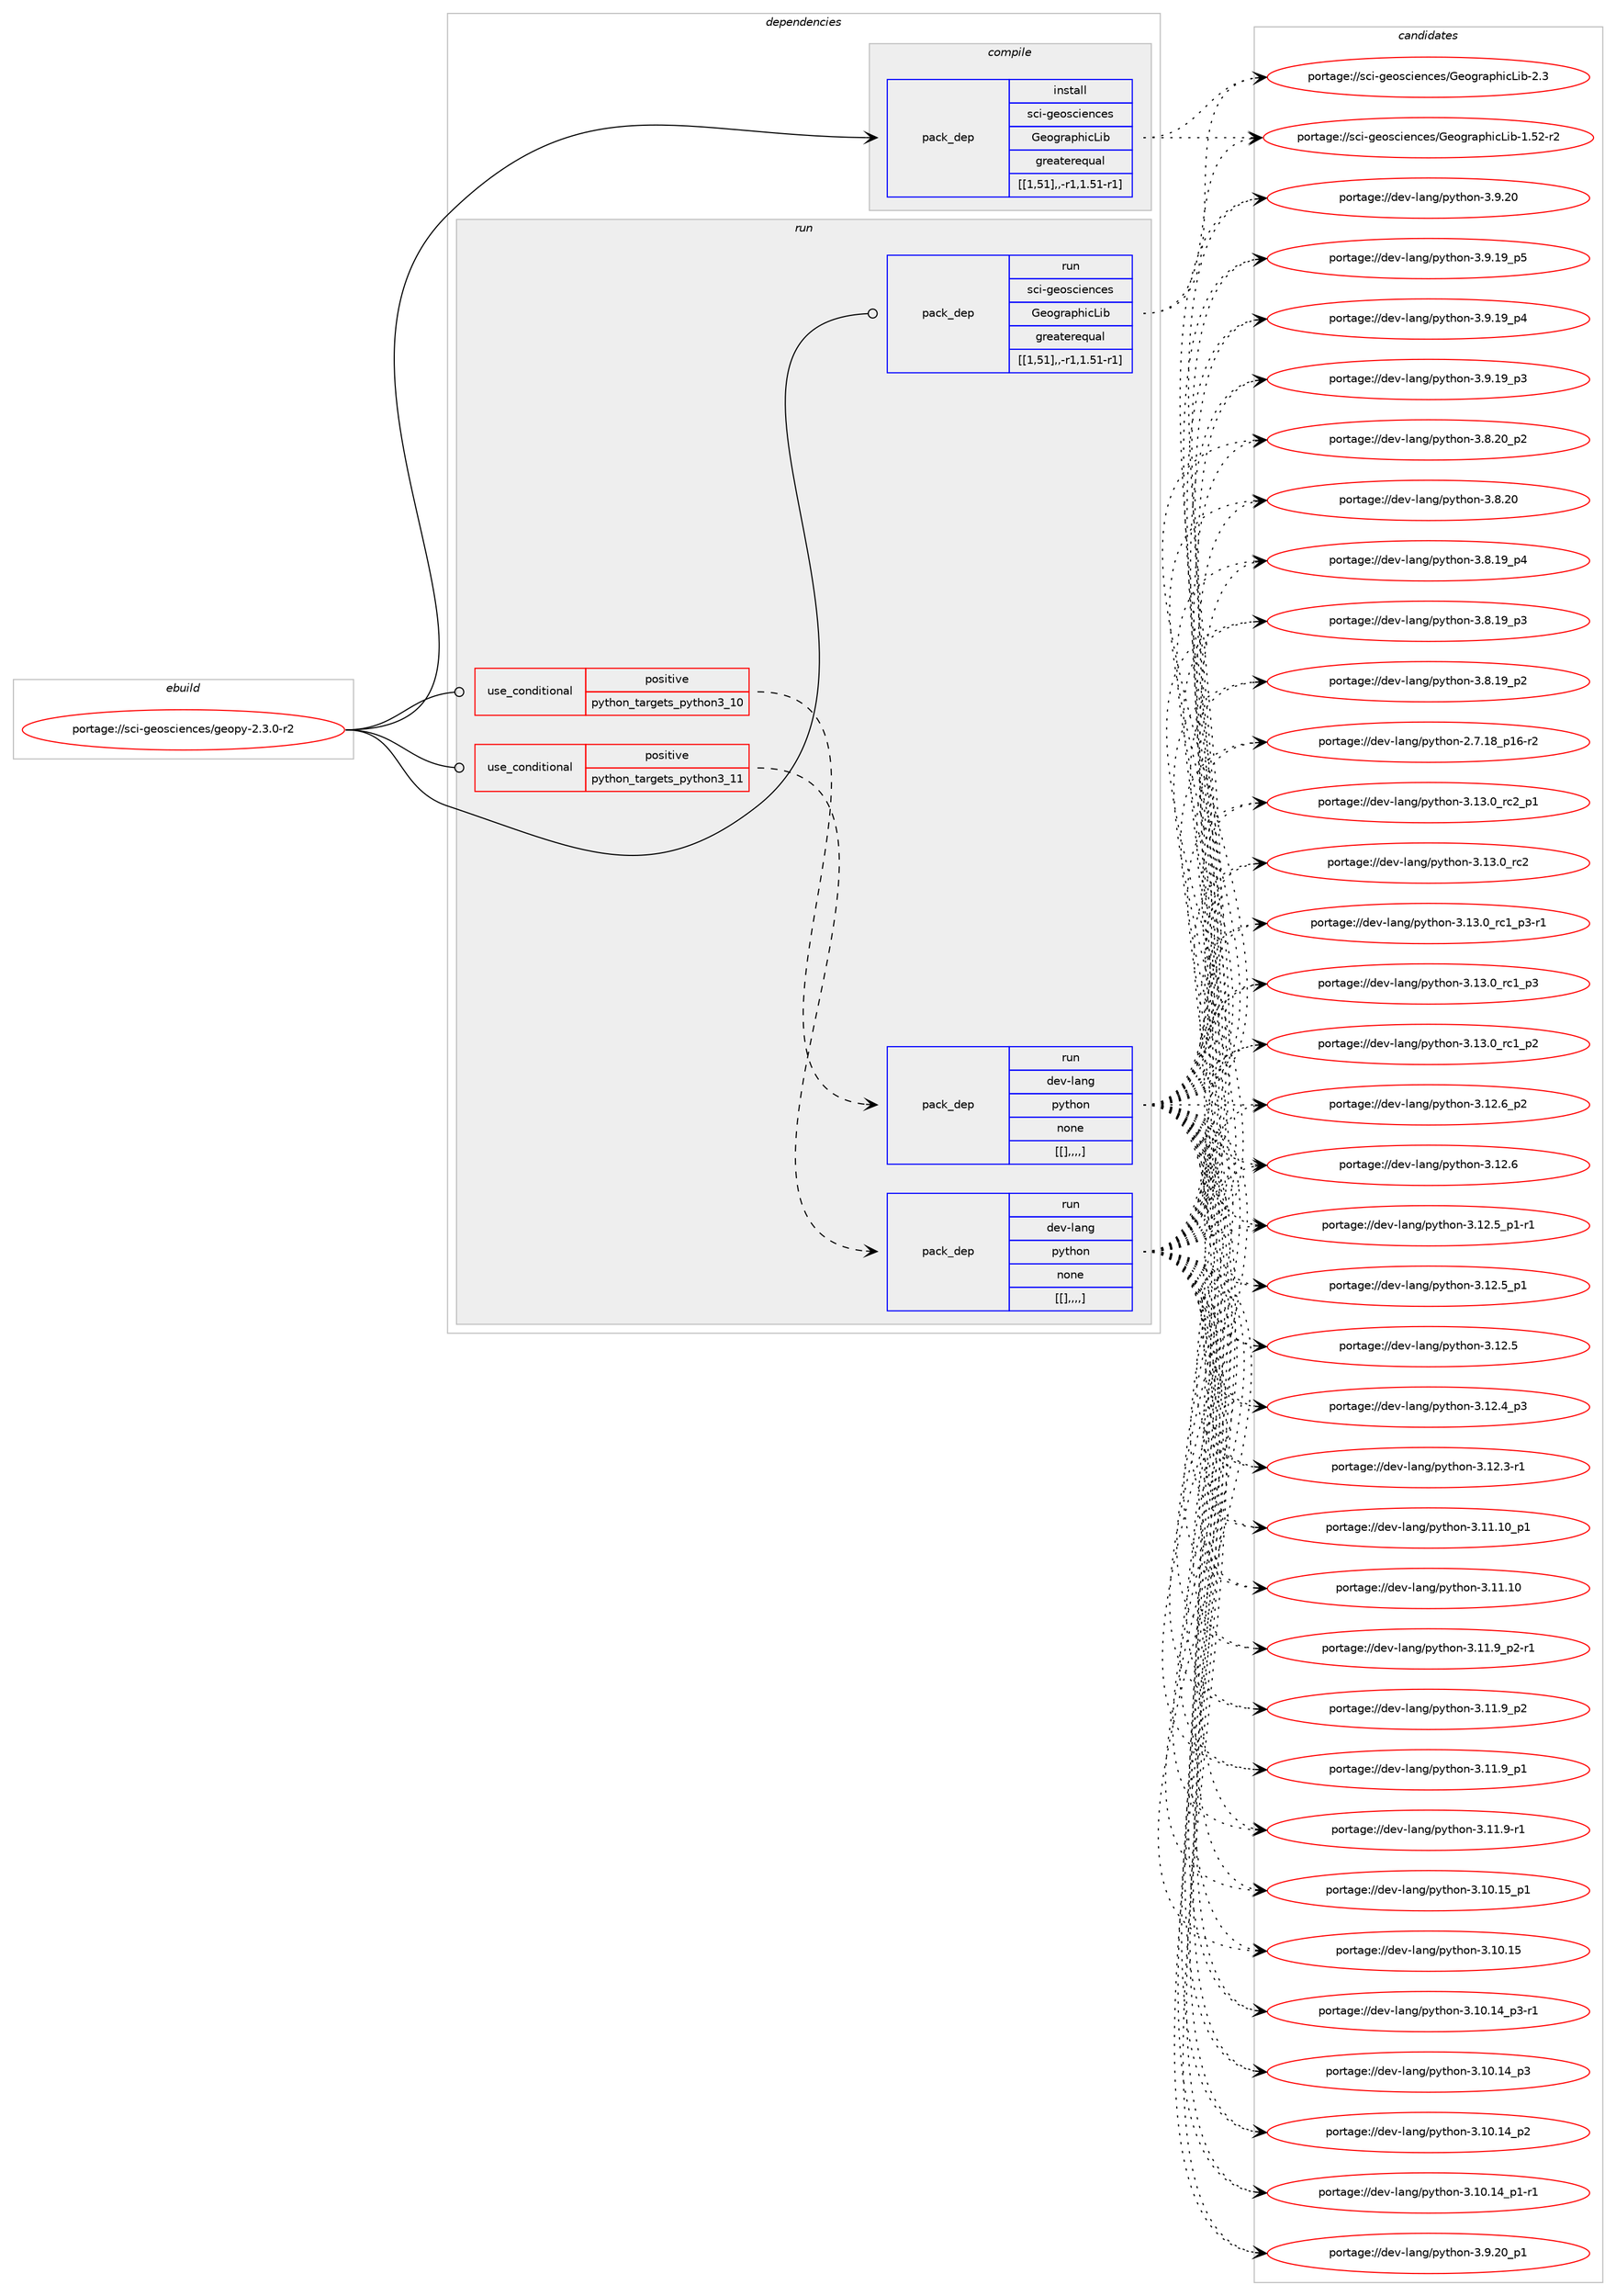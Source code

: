 digraph prolog {

# *************
# Graph options
# *************

newrank=true;
concentrate=true;
compound=true;
graph [rankdir=LR,fontname=Helvetica,fontsize=10,ranksep=1.5];#, ranksep=2.5, nodesep=0.2];
edge  [arrowhead=vee];
node  [fontname=Helvetica,fontsize=10];

# **********
# The ebuild
# **********

subgraph cluster_leftcol {
color=gray;
label=<<i>ebuild</i>>;
id [label="portage://sci-geosciences/geopy-2.3.0-r2", color=red, width=4, href="../sci-geosciences/geopy-2.3.0-r2.svg"];
}

# ****************
# The dependencies
# ****************

subgraph cluster_midcol {
color=gray;
label=<<i>dependencies</i>>;
subgraph cluster_compile {
fillcolor="#eeeeee";
style=filled;
label=<<i>compile</i>>;
subgraph pack294723 {
dependency405800 [label=<<TABLE BORDER="0" CELLBORDER="1" CELLSPACING="0" CELLPADDING="4" WIDTH="220"><TR><TD ROWSPAN="6" CELLPADDING="30">pack_dep</TD></TR><TR><TD WIDTH="110">install</TD></TR><TR><TD>sci-geosciences</TD></TR><TR><TD>GeographicLib</TD></TR><TR><TD>greaterequal</TD></TR><TR><TD>[[1,51],,-r1,1.51-r1]</TD></TR></TABLE>>, shape=none, color=blue];
}
id:e -> dependency405800:w [weight=20,style="solid",arrowhead="vee"];
}
subgraph cluster_compileandrun {
fillcolor="#eeeeee";
style=filled;
label=<<i>compile and run</i>>;
}
subgraph cluster_run {
fillcolor="#eeeeee";
style=filled;
label=<<i>run</i>>;
subgraph cond108216 {
dependency405801 [label=<<TABLE BORDER="0" CELLBORDER="1" CELLSPACING="0" CELLPADDING="4"><TR><TD ROWSPAN="3" CELLPADDING="10">use_conditional</TD></TR><TR><TD>positive</TD></TR><TR><TD>python_targets_python3_10</TD></TR></TABLE>>, shape=none, color=red];
subgraph pack294724 {
dependency405802 [label=<<TABLE BORDER="0" CELLBORDER="1" CELLSPACING="0" CELLPADDING="4" WIDTH="220"><TR><TD ROWSPAN="6" CELLPADDING="30">pack_dep</TD></TR><TR><TD WIDTH="110">run</TD></TR><TR><TD>dev-lang</TD></TR><TR><TD>python</TD></TR><TR><TD>none</TD></TR><TR><TD>[[],,,,]</TD></TR></TABLE>>, shape=none, color=blue];
}
dependency405801:e -> dependency405802:w [weight=20,style="dashed",arrowhead="vee"];
}
id:e -> dependency405801:w [weight=20,style="solid",arrowhead="odot"];
subgraph cond108217 {
dependency405803 [label=<<TABLE BORDER="0" CELLBORDER="1" CELLSPACING="0" CELLPADDING="4"><TR><TD ROWSPAN="3" CELLPADDING="10">use_conditional</TD></TR><TR><TD>positive</TD></TR><TR><TD>python_targets_python3_11</TD></TR></TABLE>>, shape=none, color=red];
subgraph pack294725 {
dependency405804 [label=<<TABLE BORDER="0" CELLBORDER="1" CELLSPACING="0" CELLPADDING="4" WIDTH="220"><TR><TD ROWSPAN="6" CELLPADDING="30">pack_dep</TD></TR><TR><TD WIDTH="110">run</TD></TR><TR><TD>dev-lang</TD></TR><TR><TD>python</TD></TR><TR><TD>none</TD></TR><TR><TD>[[],,,,]</TD></TR></TABLE>>, shape=none, color=blue];
}
dependency405803:e -> dependency405804:w [weight=20,style="dashed",arrowhead="vee"];
}
id:e -> dependency405803:w [weight=20,style="solid",arrowhead="odot"];
subgraph pack294726 {
dependency405805 [label=<<TABLE BORDER="0" CELLBORDER="1" CELLSPACING="0" CELLPADDING="4" WIDTH="220"><TR><TD ROWSPAN="6" CELLPADDING="30">pack_dep</TD></TR><TR><TD WIDTH="110">run</TD></TR><TR><TD>sci-geosciences</TD></TR><TR><TD>GeographicLib</TD></TR><TR><TD>greaterequal</TD></TR><TR><TD>[[1,51],,-r1,1.51-r1]</TD></TR></TABLE>>, shape=none, color=blue];
}
id:e -> dependency405805:w [weight=20,style="solid",arrowhead="odot"];
}
}

# **************
# The candidates
# **************

subgraph cluster_choices {
rank=same;
color=gray;
label=<<i>candidates</i>>;

subgraph choice294723 {
color=black;
nodesep=1;
choice1159910545103101111115991051011109910111547711011111031149711210410599761059845504651 [label="portage://sci-geosciences/GeographicLib-2.3", color=red, width=4,href="../sci-geosciences/GeographicLib-2.3.svg"];
choice1159910545103101111115991051011109910111547711011111031149711210410599761059845494653504511450 [label="portage://sci-geosciences/GeographicLib-1.52-r2", color=red, width=4,href="../sci-geosciences/GeographicLib-1.52-r2.svg"];
dependency405800:e -> choice1159910545103101111115991051011109910111547711011111031149711210410599761059845504651:w [style=dotted,weight="100"];
dependency405800:e -> choice1159910545103101111115991051011109910111547711011111031149711210410599761059845494653504511450:w [style=dotted,weight="100"];
}
subgraph choice294724 {
color=black;
nodesep=1;
choice100101118451089711010347112121116104111110455146495146489511499509511249 [label="portage://dev-lang/python-3.13.0_rc2_p1", color=red, width=4,href="../dev-lang/python-3.13.0_rc2_p1.svg"];
choice10010111845108971101034711212111610411111045514649514648951149950 [label="portage://dev-lang/python-3.13.0_rc2", color=red, width=4,href="../dev-lang/python-3.13.0_rc2.svg"];
choice1001011184510897110103471121211161041111104551464951464895114994995112514511449 [label="portage://dev-lang/python-3.13.0_rc1_p3-r1", color=red, width=4,href="../dev-lang/python-3.13.0_rc1_p3-r1.svg"];
choice100101118451089711010347112121116104111110455146495146489511499499511251 [label="portage://dev-lang/python-3.13.0_rc1_p3", color=red, width=4,href="../dev-lang/python-3.13.0_rc1_p3.svg"];
choice100101118451089711010347112121116104111110455146495146489511499499511250 [label="portage://dev-lang/python-3.13.0_rc1_p2", color=red, width=4,href="../dev-lang/python-3.13.0_rc1_p2.svg"];
choice100101118451089711010347112121116104111110455146495046549511250 [label="portage://dev-lang/python-3.12.6_p2", color=red, width=4,href="../dev-lang/python-3.12.6_p2.svg"];
choice10010111845108971101034711212111610411111045514649504654 [label="portage://dev-lang/python-3.12.6", color=red, width=4,href="../dev-lang/python-3.12.6.svg"];
choice1001011184510897110103471121211161041111104551464950465395112494511449 [label="portage://dev-lang/python-3.12.5_p1-r1", color=red, width=4,href="../dev-lang/python-3.12.5_p1-r1.svg"];
choice100101118451089711010347112121116104111110455146495046539511249 [label="portage://dev-lang/python-3.12.5_p1", color=red, width=4,href="../dev-lang/python-3.12.5_p1.svg"];
choice10010111845108971101034711212111610411111045514649504653 [label="portage://dev-lang/python-3.12.5", color=red, width=4,href="../dev-lang/python-3.12.5.svg"];
choice100101118451089711010347112121116104111110455146495046529511251 [label="portage://dev-lang/python-3.12.4_p3", color=red, width=4,href="../dev-lang/python-3.12.4_p3.svg"];
choice100101118451089711010347112121116104111110455146495046514511449 [label="portage://dev-lang/python-3.12.3-r1", color=red, width=4,href="../dev-lang/python-3.12.3-r1.svg"];
choice10010111845108971101034711212111610411111045514649494649489511249 [label="portage://dev-lang/python-3.11.10_p1", color=red, width=4,href="../dev-lang/python-3.11.10_p1.svg"];
choice1001011184510897110103471121211161041111104551464949464948 [label="portage://dev-lang/python-3.11.10", color=red, width=4,href="../dev-lang/python-3.11.10.svg"];
choice1001011184510897110103471121211161041111104551464949465795112504511449 [label="portage://dev-lang/python-3.11.9_p2-r1", color=red, width=4,href="../dev-lang/python-3.11.9_p2-r1.svg"];
choice100101118451089711010347112121116104111110455146494946579511250 [label="portage://dev-lang/python-3.11.9_p2", color=red, width=4,href="../dev-lang/python-3.11.9_p2.svg"];
choice100101118451089711010347112121116104111110455146494946579511249 [label="portage://dev-lang/python-3.11.9_p1", color=red, width=4,href="../dev-lang/python-3.11.9_p1.svg"];
choice100101118451089711010347112121116104111110455146494946574511449 [label="portage://dev-lang/python-3.11.9-r1", color=red, width=4,href="../dev-lang/python-3.11.9-r1.svg"];
choice10010111845108971101034711212111610411111045514649484649539511249 [label="portage://dev-lang/python-3.10.15_p1", color=red, width=4,href="../dev-lang/python-3.10.15_p1.svg"];
choice1001011184510897110103471121211161041111104551464948464953 [label="portage://dev-lang/python-3.10.15", color=red, width=4,href="../dev-lang/python-3.10.15.svg"];
choice100101118451089711010347112121116104111110455146494846495295112514511449 [label="portage://dev-lang/python-3.10.14_p3-r1", color=red, width=4,href="../dev-lang/python-3.10.14_p3-r1.svg"];
choice10010111845108971101034711212111610411111045514649484649529511251 [label="portage://dev-lang/python-3.10.14_p3", color=red, width=4,href="../dev-lang/python-3.10.14_p3.svg"];
choice10010111845108971101034711212111610411111045514649484649529511250 [label="portage://dev-lang/python-3.10.14_p2", color=red, width=4,href="../dev-lang/python-3.10.14_p2.svg"];
choice100101118451089711010347112121116104111110455146494846495295112494511449 [label="portage://dev-lang/python-3.10.14_p1-r1", color=red, width=4,href="../dev-lang/python-3.10.14_p1-r1.svg"];
choice100101118451089711010347112121116104111110455146574650489511249 [label="portage://dev-lang/python-3.9.20_p1", color=red, width=4,href="../dev-lang/python-3.9.20_p1.svg"];
choice10010111845108971101034711212111610411111045514657465048 [label="portage://dev-lang/python-3.9.20", color=red, width=4,href="../dev-lang/python-3.9.20.svg"];
choice100101118451089711010347112121116104111110455146574649579511253 [label="portage://dev-lang/python-3.9.19_p5", color=red, width=4,href="../dev-lang/python-3.9.19_p5.svg"];
choice100101118451089711010347112121116104111110455146574649579511252 [label="portage://dev-lang/python-3.9.19_p4", color=red, width=4,href="../dev-lang/python-3.9.19_p4.svg"];
choice100101118451089711010347112121116104111110455146574649579511251 [label="portage://dev-lang/python-3.9.19_p3", color=red, width=4,href="../dev-lang/python-3.9.19_p3.svg"];
choice100101118451089711010347112121116104111110455146564650489511250 [label="portage://dev-lang/python-3.8.20_p2", color=red, width=4,href="../dev-lang/python-3.8.20_p2.svg"];
choice10010111845108971101034711212111610411111045514656465048 [label="portage://dev-lang/python-3.8.20", color=red, width=4,href="../dev-lang/python-3.8.20.svg"];
choice100101118451089711010347112121116104111110455146564649579511252 [label="portage://dev-lang/python-3.8.19_p4", color=red, width=4,href="../dev-lang/python-3.8.19_p4.svg"];
choice100101118451089711010347112121116104111110455146564649579511251 [label="portage://dev-lang/python-3.8.19_p3", color=red, width=4,href="../dev-lang/python-3.8.19_p3.svg"];
choice100101118451089711010347112121116104111110455146564649579511250 [label="portage://dev-lang/python-3.8.19_p2", color=red, width=4,href="../dev-lang/python-3.8.19_p2.svg"];
choice100101118451089711010347112121116104111110455046554649569511249544511450 [label="portage://dev-lang/python-2.7.18_p16-r2", color=red, width=4,href="../dev-lang/python-2.7.18_p16-r2.svg"];
dependency405802:e -> choice100101118451089711010347112121116104111110455146495146489511499509511249:w [style=dotted,weight="100"];
dependency405802:e -> choice10010111845108971101034711212111610411111045514649514648951149950:w [style=dotted,weight="100"];
dependency405802:e -> choice1001011184510897110103471121211161041111104551464951464895114994995112514511449:w [style=dotted,weight="100"];
dependency405802:e -> choice100101118451089711010347112121116104111110455146495146489511499499511251:w [style=dotted,weight="100"];
dependency405802:e -> choice100101118451089711010347112121116104111110455146495146489511499499511250:w [style=dotted,weight="100"];
dependency405802:e -> choice100101118451089711010347112121116104111110455146495046549511250:w [style=dotted,weight="100"];
dependency405802:e -> choice10010111845108971101034711212111610411111045514649504654:w [style=dotted,weight="100"];
dependency405802:e -> choice1001011184510897110103471121211161041111104551464950465395112494511449:w [style=dotted,weight="100"];
dependency405802:e -> choice100101118451089711010347112121116104111110455146495046539511249:w [style=dotted,weight="100"];
dependency405802:e -> choice10010111845108971101034711212111610411111045514649504653:w [style=dotted,weight="100"];
dependency405802:e -> choice100101118451089711010347112121116104111110455146495046529511251:w [style=dotted,weight="100"];
dependency405802:e -> choice100101118451089711010347112121116104111110455146495046514511449:w [style=dotted,weight="100"];
dependency405802:e -> choice10010111845108971101034711212111610411111045514649494649489511249:w [style=dotted,weight="100"];
dependency405802:e -> choice1001011184510897110103471121211161041111104551464949464948:w [style=dotted,weight="100"];
dependency405802:e -> choice1001011184510897110103471121211161041111104551464949465795112504511449:w [style=dotted,weight="100"];
dependency405802:e -> choice100101118451089711010347112121116104111110455146494946579511250:w [style=dotted,weight="100"];
dependency405802:e -> choice100101118451089711010347112121116104111110455146494946579511249:w [style=dotted,weight="100"];
dependency405802:e -> choice100101118451089711010347112121116104111110455146494946574511449:w [style=dotted,weight="100"];
dependency405802:e -> choice10010111845108971101034711212111610411111045514649484649539511249:w [style=dotted,weight="100"];
dependency405802:e -> choice1001011184510897110103471121211161041111104551464948464953:w [style=dotted,weight="100"];
dependency405802:e -> choice100101118451089711010347112121116104111110455146494846495295112514511449:w [style=dotted,weight="100"];
dependency405802:e -> choice10010111845108971101034711212111610411111045514649484649529511251:w [style=dotted,weight="100"];
dependency405802:e -> choice10010111845108971101034711212111610411111045514649484649529511250:w [style=dotted,weight="100"];
dependency405802:e -> choice100101118451089711010347112121116104111110455146494846495295112494511449:w [style=dotted,weight="100"];
dependency405802:e -> choice100101118451089711010347112121116104111110455146574650489511249:w [style=dotted,weight="100"];
dependency405802:e -> choice10010111845108971101034711212111610411111045514657465048:w [style=dotted,weight="100"];
dependency405802:e -> choice100101118451089711010347112121116104111110455146574649579511253:w [style=dotted,weight="100"];
dependency405802:e -> choice100101118451089711010347112121116104111110455146574649579511252:w [style=dotted,weight="100"];
dependency405802:e -> choice100101118451089711010347112121116104111110455146574649579511251:w [style=dotted,weight="100"];
dependency405802:e -> choice100101118451089711010347112121116104111110455146564650489511250:w [style=dotted,weight="100"];
dependency405802:e -> choice10010111845108971101034711212111610411111045514656465048:w [style=dotted,weight="100"];
dependency405802:e -> choice100101118451089711010347112121116104111110455146564649579511252:w [style=dotted,weight="100"];
dependency405802:e -> choice100101118451089711010347112121116104111110455146564649579511251:w [style=dotted,weight="100"];
dependency405802:e -> choice100101118451089711010347112121116104111110455146564649579511250:w [style=dotted,weight="100"];
dependency405802:e -> choice100101118451089711010347112121116104111110455046554649569511249544511450:w [style=dotted,weight="100"];
}
subgraph choice294725 {
color=black;
nodesep=1;
choice100101118451089711010347112121116104111110455146495146489511499509511249 [label="portage://dev-lang/python-3.13.0_rc2_p1", color=red, width=4,href="../dev-lang/python-3.13.0_rc2_p1.svg"];
choice10010111845108971101034711212111610411111045514649514648951149950 [label="portage://dev-lang/python-3.13.0_rc2", color=red, width=4,href="../dev-lang/python-3.13.0_rc2.svg"];
choice1001011184510897110103471121211161041111104551464951464895114994995112514511449 [label="portage://dev-lang/python-3.13.0_rc1_p3-r1", color=red, width=4,href="../dev-lang/python-3.13.0_rc1_p3-r1.svg"];
choice100101118451089711010347112121116104111110455146495146489511499499511251 [label="portage://dev-lang/python-3.13.0_rc1_p3", color=red, width=4,href="../dev-lang/python-3.13.0_rc1_p3.svg"];
choice100101118451089711010347112121116104111110455146495146489511499499511250 [label="portage://dev-lang/python-3.13.0_rc1_p2", color=red, width=4,href="../dev-lang/python-3.13.0_rc1_p2.svg"];
choice100101118451089711010347112121116104111110455146495046549511250 [label="portage://dev-lang/python-3.12.6_p2", color=red, width=4,href="../dev-lang/python-3.12.6_p2.svg"];
choice10010111845108971101034711212111610411111045514649504654 [label="portage://dev-lang/python-3.12.6", color=red, width=4,href="../dev-lang/python-3.12.6.svg"];
choice1001011184510897110103471121211161041111104551464950465395112494511449 [label="portage://dev-lang/python-3.12.5_p1-r1", color=red, width=4,href="../dev-lang/python-3.12.5_p1-r1.svg"];
choice100101118451089711010347112121116104111110455146495046539511249 [label="portage://dev-lang/python-3.12.5_p1", color=red, width=4,href="../dev-lang/python-3.12.5_p1.svg"];
choice10010111845108971101034711212111610411111045514649504653 [label="portage://dev-lang/python-3.12.5", color=red, width=4,href="../dev-lang/python-3.12.5.svg"];
choice100101118451089711010347112121116104111110455146495046529511251 [label="portage://dev-lang/python-3.12.4_p3", color=red, width=4,href="../dev-lang/python-3.12.4_p3.svg"];
choice100101118451089711010347112121116104111110455146495046514511449 [label="portage://dev-lang/python-3.12.3-r1", color=red, width=4,href="../dev-lang/python-3.12.3-r1.svg"];
choice10010111845108971101034711212111610411111045514649494649489511249 [label="portage://dev-lang/python-3.11.10_p1", color=red, width=4,href="../dev-lang/python-3.11.10_p1.svg"];
choice1001011184510897110103471121211161041111104551464949464948 [label="portage://dev-lang/python-3.11.10", color=red, width=4,href="../dev-lang/python-3.11.10.svg"];
choice1001011184510897110103471121211161041111104551464949465795112504511449 [label="portage://dev-lang/python-3.11.9_p2-r1", color=red, width=4,href="../dev-lang/python-3.11.9_p2-r1.svg"];
choice100101118451089711010347112121116104111110455146494946579511250 [label="portage://dev-lang/python-3.11.9_p2", color=red, width=4,href="../dev-lang/python-3.11.9_p2.svg"];
choice100101118451089711010347112121116104111110455146494946579511249 [label="portage://dev-lang/python-3.11.9_p1", color=red, width=4,href="../dev-lang/python-3.11.9_p1.svg"];
choice100101118451089711010347112121116104111110455146494946574511449 [label="portage://dev-lang/python-3.11.9-r1", color=red, width=4,href="../dev-lang/python-3.11.9-r1.svg"];
choice10010111845108971101034711212111610411111045514649484649539511249 [label="portage://dev-lang/python-3.10.15_p1", color=red, width=4,href="../dev-lang/python-3.10.15_p1.svg"];
choice1001011184510897110103471121211161041111104551464948464953 [label="portage://dev-lang/python-3.10.15", color=red, width=4,href="../dev-lang/python-3.10.15.svg"];
choice100101118451089711010347112121116104111110455146494846495295112514511449 [label="portage://dev-lang/python-3.10.14_p3-r1", color=red, width=4,href="../dev-lang/python-3.10.14_p3-r1.svg"];
choice10010111845108971101034711212111610411111045514649484649529511251 [label="portage://dev-lang/python-3.10.14_p3", color=red, width=4,href="../dev-lang/python-3.10.14_p3.svg"];
choice10010111845108971101034711212111610411111045514649484649529511250 [label="portage://dev-lang/python-3.10.14_p2", color=red, width=4,href="../dev-lang/python-3.10.14_p2.svg"];
choice100101118451089711010347112121116104111110455146494846495295112494511449 [label="portage://dev-lang/python-3.10.14_p1-r1", color=red, width=4,href="../dev-lang/python-3.10.14_p1-r1.svg"];
choice100101118451089711010347112121116104111110455146574650489511249 [label="portage://dev-lang/python-3.9.20_p1", color=red, width=4,href="../dev-lang/python-3.9.20_p1.svg"];
choice10010111845108971101034711212111610411111045514657465048 [label="portage://dev-lang/python-3.9.20", color=red, width=4,href="../dev-lang/python-3.9.20.svg"];
choice100101118451089711010347112121116104111110455146574649579511253 [label="portage://dev-lang/python-3.9.19_p5", color=red, width=4,href="../dev-lang/python-3.9.19_p5.svg"];
choice100101118451089711010347112121116104111110455146574649579511252 [label="portage://dev-lang/python-3.9.19_p4", color=red, width=4,href="../dev-lang/python-3.9.19_p4.svg"];
choice100101118451089711010347112121116104111110455146574649579511251 [label="portage://dev-lang/python-3.9.19_p3", color=red, width=4,href="../dev-lang/python-3.9.19_p3.svg"];
choice100101118451089711010347112121116104111110455146564650489511250 [label="portage://dev-lang/python-3.8.20_p2", color=red, width=4,href="../dev-lang/python-3.8.20_p2.svg"];
choice10010111845108971101034711212111610411111045514656465048 [label="portage://dev-lang/python-3.8.20", color=red, width=4,href="../dev-lang/python-3.8.20.svg"];
choice100101118451089711010347112121116104111110455146564649579511252 [label="portage://dev-lang/python-3.8.19_p4", color=red, width=4,href="../dev-lang/python-3.8.19_p4.svg"];
choice100101118451089711010347112121116104111110455146564649579511251 [label="portage://dev-lang/python-3.8.19_p3", color=red, width=4,href="../dev-lang/python-3.8.19_p3.svg"];
choice100101118451089711010347112121116104111110455146564649579511250 [label="portage://dev-lang/python-3.8.19_p2", color=red, width=4,href="../dev-lang/python-3.8.19_p2.svg"];
choice100101118451089711010347112121116104111110455046554649569511249544511450 [label="portage://dev-lang/python-2.7.18_p16-r2", color=red, width=4,href="../dev-lang/python-2.7.18_p16-r2.svg"];
dependency405804:e -> choice100101118451089711010347112121116104111110455146495146489511499509511249:w [style=dotted,weight="100"];
dependency405804:e -> choice10010111845108971101034711212111610411111045514649514648951149950:w [style=dotted,weight="100"];
dependency405804:e -> choice1001011184510897110103471121211161041111104551464951464895114994995112514511449:w [style=dotted,weight="100"];
dependency405804:e -> choice100101118451089711010347112121116104111110455146495146489511499499511251:w [style=dotted,weight="100"];
dependency405804:e -> choice100101118451089711010347112121116104111110455146495146489511499499511250:w [style=dotted,weight="100"];
dependency405804:e -> choice100101118451089711010347112121116104111110455146495046549511250:w [style=dotted,weight="100"];
dependency405804:e -> choice10010111845108971101034711212111610411111045514649504654:w [style=dotted,weight="100"];
dependency405804:e -> choice1001011184510897110103471121211161041111104551464950465395112494511449:w [style=dotted,weight="100"];
dependency405804:e -> choice100101118451089711010347112121116104111110455146495046539511249:w [style=dotted,weight="100"];
dependency405804:e -> choice10010111845108971101034711212111610411111045514649504653:w [style=dotted,weight="100"];
dependency405804:e -> choice100101118451089711010347112121116104111110455146495046529511251:w [style=dotted,weight="100"];
dependency405804:e -> choice100101118451089711010347112121116104111110455146495046514511449:w [style=dotted,weight="100"];
dependency405804:e -> choice10010111845108971101034711212111610411111045514649494649489511249:w [style=dotted,weight="100"];
dependency405804:e -> choice1001011184510897110103471121211161041111104551464949464948:w [style=dotted,weight="100"];
dependency405804:e -> choice1001011184510897110103471121211161041111104551464949465795112504511449:w [style=dotted,weight="100"];
dependency405804:e -> choice100101118451089711010347112121116104111110455146494946579511250:w [style=dotted,weight="100"];
dependency405804:e -> choice100101118451089711010347112121116104111110455146494946579511249:w [style=dotted,weight="100"];
dependency405804:e -> choice100101118451089711010347112121116104111110455146494946574511449:w [style=dotted,weight="100"];
dependency405804:e -> choice10010111845108971101034711212111610411111045514649484649539511249:w [style=dotted,weight="100"];
dependency405804:e -> choice1001011184510897110103471121211161041111104551464948464953:w [style=dotted,weight="100"];
dependency405804:e -> choice100101118451089711010347112121116104111110455146494846495295112514511449:w [style=dotted,weight="100"];
dependency405804:e -> choice10010111845108971101034711212111610411111045514649484649529511251:w [style=dotted,weight="100"];
dependency405804:e -> choice10010111845108971101034711212111610411111045514649484649529511250:w [style=dotted,weight="100"];
dependency405804:e -> choice100101118451089711010347112121116104111110455146494846495295112494511449:w [style=dotted,weight="100"];
dependency405804:e -> choice100101118451089711010347112121116104111110455146574650489511249:w [style=dotted,weight="100"];
dependency405804:e -> choice10010111845108971101034711212111610411111045514657465048:w [style=dotted,weight="100"];
dependency405804:e -> choice100101118451089711010347112121116104111110455146574649579511253:w [style=dotted,weight="100"];
dependency405804:e -> choice100101118451089711010347112121116104111110455146574649579511252:w [style=dotted,weight="100"];
dependency405804:e -> choice100101118451089711010347112121116104111110455146574649579511251:w [style=dotted,weight="100"];
dependency405804:e -> choice100101118451089711010347112121116104111110455146564650489511250:w [style=dotted,weight="100"];
dependency405804:e -> choice10010111845108971101034711212111610411111045514656465048:w [style=dotted,weight="100"];
dependency405804:e -> choice100101118451089711010347112121116104111110455146564649579511252:w [style=dotted,weight="100"];
dependency405804:e -> choice100101118451089711010347112121116104111110455146564649579511251:w [style=dotted,weight="100"];
dependency405804:e -> choice100101118451089711010347112121116104111110455146564649579511250:w [style=dotted,weight="100"];
dependency405804:e -> choice100101118451089711010347112121116104111110455046554649569511249544511450:w [style=dotted,weight="100"];
}
subgraph choice294726 {
color=black;
nodesep=1;
choice1159910545103101111115991051011109910111547711011111031149711210410599761059845504651 [label="portage://sci-geosciences/GeographicLib-2.3", color=red, width=4,href="../sci-geosciences/GeographicLib-2.3.svg"];
choice1159910545103101111115991051011109910111547711011111031149711210410599761059845494653504511450 [label="portage://sci-geosciences/GeographicLib-1.52-r2", color=red, width=4,href="../sci-geosciences/GeographicLib-1.52-r2.svg"];
dependency405805:e -> choice1159910545103101111115991051011109910111547711011111031149711210410599761059845504651:w [style=dotted,weight="100"];
dependency405805:e -> choice1159910545103101111115991051011109910111547711011111031149711210410599761059845494653504511450:w [style=dotted,weight="100"];
}
}

}
